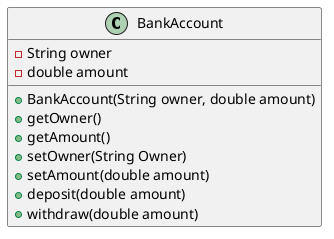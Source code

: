@startuml BankAccount
class BankAccount {
    - String owner
    - double amount
    + BankAccount(String owner, double amount)
    + getOwner()
    + getAmount()
    + setOwner(String Owner)
    + setAmount(double amount)
    + deposit(double amount)
    + withdraw(double amount)
}
@enduml